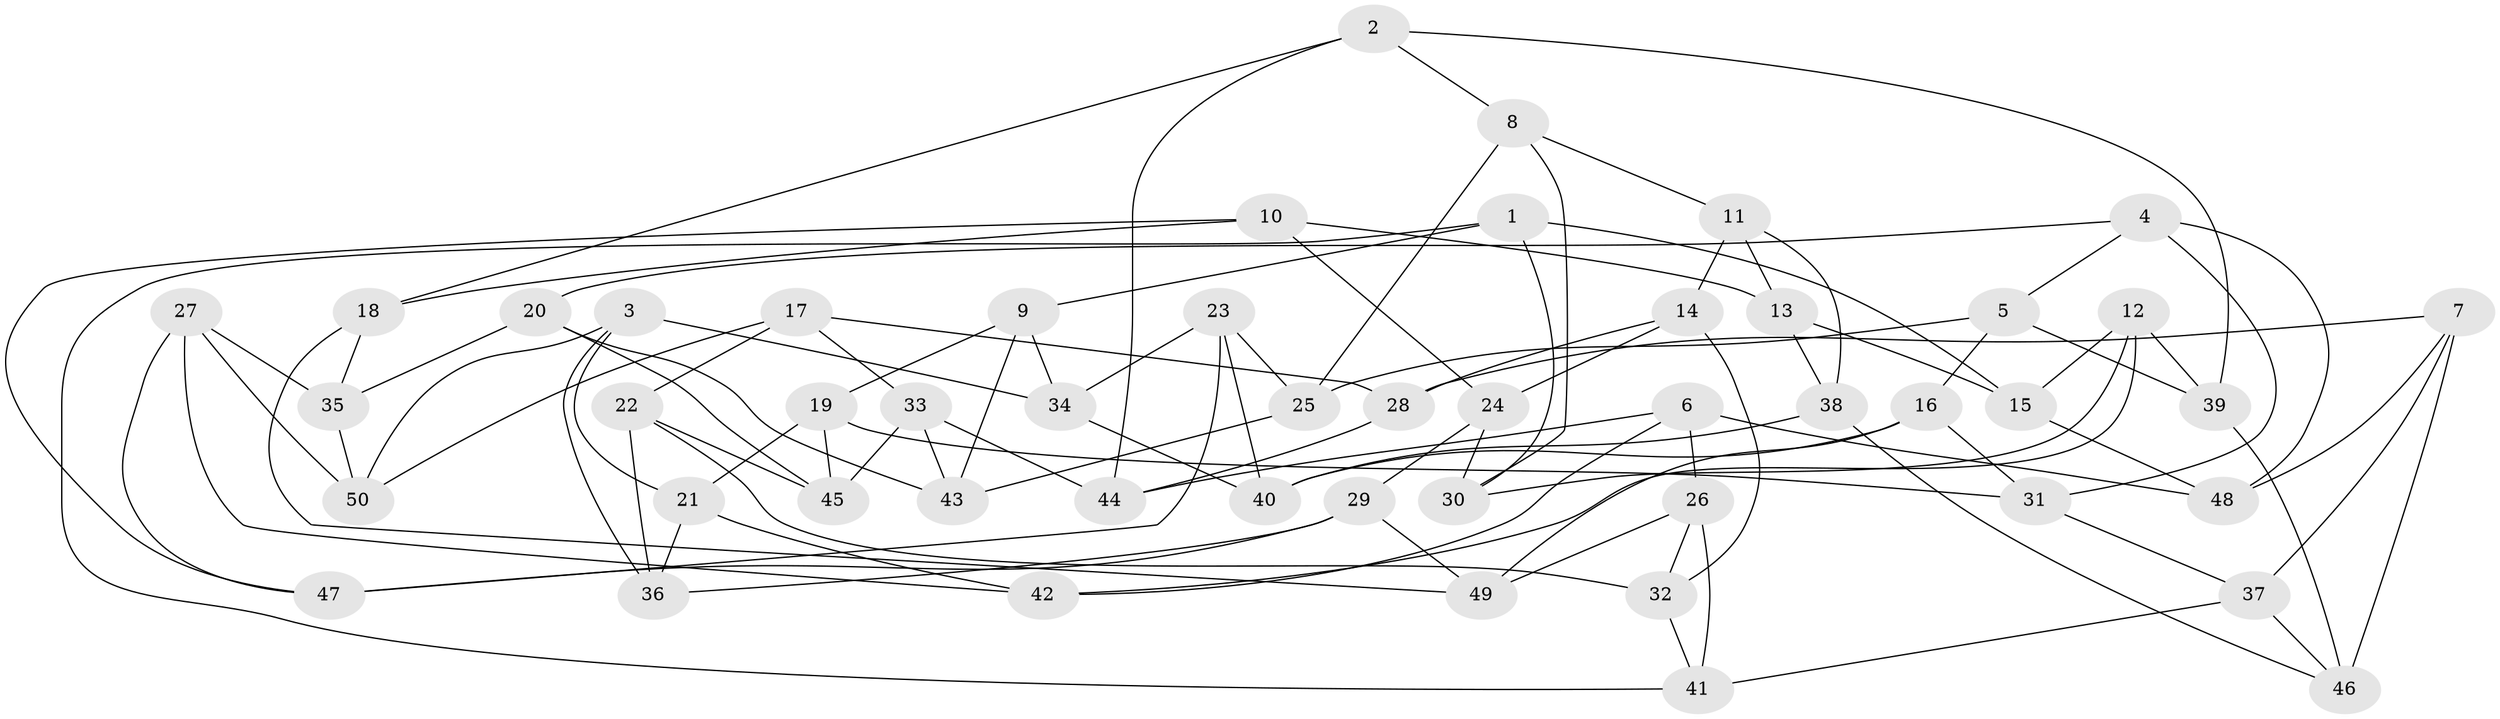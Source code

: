 // coarse degree distribution, {5: 0.3870967741935484, 4: 0.1935483870967742, 6: 0.22580645161290322, 3: 0.1935483870967742}
// Generated by graph-tools (version 1.1) at 2025/38/03/04/25 23:38:08]
// undirected, 50 vertices, 100 edges
graph export_dot {
  node [color=gray90,style=filled];
  1;
  2;
  3;
  4;
  5;
  6;
  7;
  8;
  9;
  10;
  11;
  12;
  13;
  14;
  15;
  16;
  17;
  18;
  19;
  20;
  21;
  22;
  23;
  24;
  25;
  26;
  27;
  28;
  29;
  30;
  31;
  32;
  33;
  34;
  35;
  36;
  37;
  38;
  39;
  40;
  41;
  42;
  43;
  44;
  45;
  46;
  47;
  48;
  49;
  50;
  1 -- 15;
  1 -- 9;
  1 -- 30;
  1 -- 41;
  2 -- 39;
  2 -- 18;
  2 -- 44;
  2 -- 8;
  3 -- 36;
  3 -- 50;
  3 -- 21;
  3 -- 34;
  4 -- 20;
  4 -- 48;
  4 -- 5;
  4 -- 31;
  5 -- 25;
  5 -- 16;
  5 -- 39;
  6 -- 44;
  6 -- 42;
  6 -- 48;
  6 -- 26;
  7 -- 37;
  7 -- 28;
  7 -- 46;
  7 -- 48;
  8 -- 11;
  8 -- 25;
  8 -- 30;
  9 -- 34;
  9 -- 19;
  9 -- 43;
  10 -- 24;
  10 -- 13;
  10 -- 18;
  10 -- 47;
  11 -- 14;
  11 -- 13;
  11 -- 38;
  12 -- 39;
  12 -- 42;
  12 -- 15;
  12 -- 30;
  13 -- 38;
  13 -- 15;
  14 -- 28;
  14 -- 24;
  14 -- 32;
  15 -- 48;
  16 -- 31;
  16 -- 40;
  16 -- 49;
  17 -- 33;
  17 -- 50;
  17 -- 22;
  17 -- 28;
  18 -- 49;
  18 -- 35;
  19 -- 21;
  19 -- 45;
  19 -- 31;
  20 -- 35;
  20 -- 43;
  20 -- 45;
  21 -- 42;
  21 -- 36;
  22 -- 36;
  22 -- 45;
  22 -- 32;
  23 -- 34;
  23 -- 25;
  23 -- 47;
  23 -- 40;
  24 -- 29;
  24 -- 30;
  25 -- 43;
  26 -- 41;
  26 -- 32;
  26 -- 49;
  27 -- 47;
  27 -- 42;
  27 -- 35;
  27 -- 50;
  28 -- 44;
  29 -- 49;
  29 -- 47;
  29 -- 36;
  31 -- 37;
  32 -- 41;
  33 -- 43;
  33 -- 44;
  33 -- 45;
  34 -- 40;
  35 -- 50;
  37 -- 41;
  37 -- 46;
  38 -- 40;
  38 -- 46;
  39 -- 46;
}

